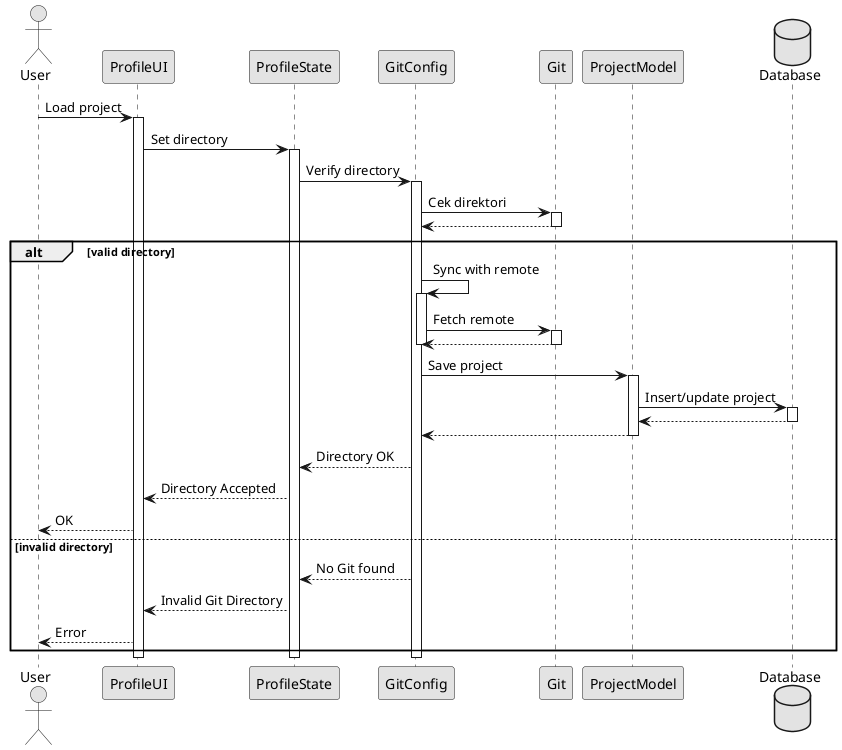 @startuml sequence_diagram1
skinparam monochrome true
actor User as user
participant "ProfileUI" as a3
participant "ProfileState" as a1
participant "GitConfig" as a2
participant "Git" as g1
participant "ProjectModel" as p1
database "Database" as db
skinparam backgroundcolor transparent

user -> a3: Load project
activate a3

a3 -> a1: Set directory
activate a1

a1 -> a2: Verify directory
activate a2

a2 -> g1: Cek direktori
activate g1

g1 --> a2
deactivate g1

alt valid directory
    a2 -> a2: Sync with remote
    activate a2
    a2 -> g1: Fetch remote
    activate g1
    g1 --> a2
    deactivate g1
    deactivate a2
    
    a2 -> p1: Save project
    activate p1

    p1 -> db: Insert/update project
    activate db
    db -->p1
    deactivate db

    p1 --> a2
    deactivate p1
    a2 --> a1: Directory OK
    a1 --> a3: Directory Accepted
    a3 --> user: OK
else invalid directory
    a2 --> a1: No Git found
    a1 --> a3: Invalid Git Directory
    a3 --> user: Error
end
deactivate a2
deactivate a1
deactivate a3

@enduml